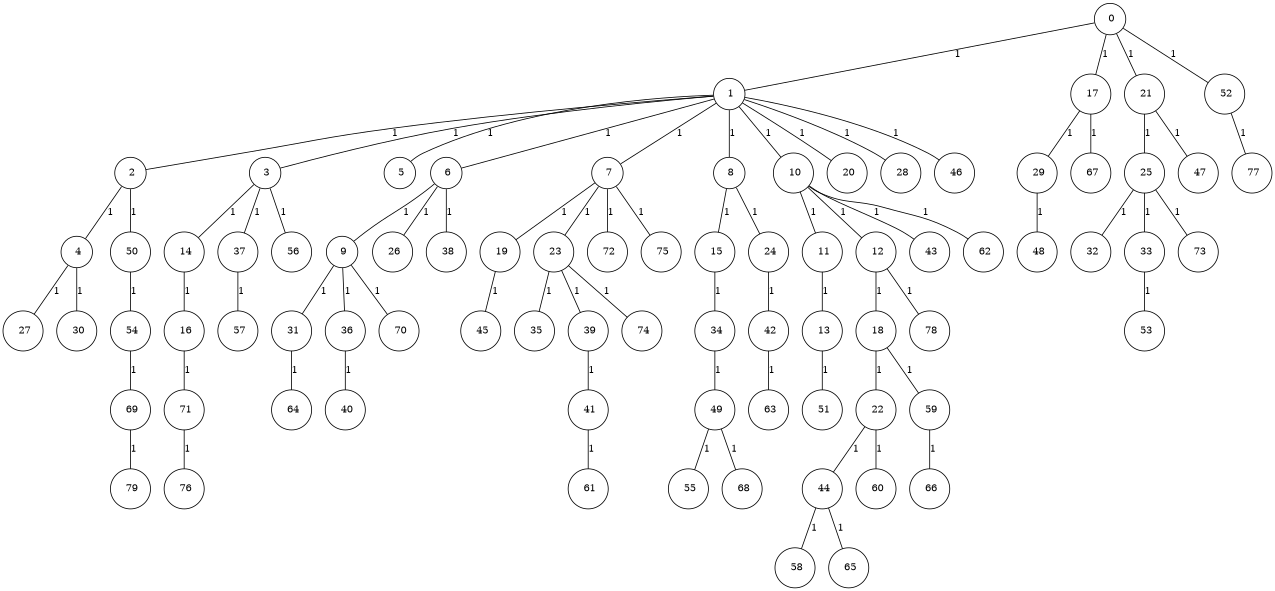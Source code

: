 graph G {
size="8.5,11;"
ratio = "expand;"
fixedsize="true;"
overlap="scale;"
node[shape=circle,width=.12,hight=.12,fontsize=12]
edge[fontsize=12]

0[label=" 0" color=black, pos="0.67094124,0.8527448!"];
1[label=" 1" color=black, pos="0.72960804,2.8974769!"];
2[label=" 2" color=black, pos="2.7526427,2.3824636!"];
3[label=" 3" color=black, pos="1.0812081,2.8579201!"];
4[label=" 4" color=black, pos="1.2959796,1.0080322!"];
5[label=" 5" color=black, pos="1.0456161,1.8451843!"];
6[label=" 6" color=black, pos="0.1766963,0.61561342!"];
7[label=" 7" color=black, pos="2.6106946,0.76281825!"];
8[label=" 8" color=black, pos="1.8460864,1.0583354!"];
9[label=" 9" color=black, pos="1.7545497,2.1473886!"];
10[label=" 10" color=black, pos="1.1861307,0.8949443!"];
11[label=" 11" color=black, pos="0.94336665,1.778467!"];
12[label=" 12" color=black, pos="2.6538622,1.4068208!"];
13[label=" 13" color=black, pos="0.90763413,0.099390967!"];
14[label=" 14" color=black, pos="1.8146862,2.106464!"];
15[label=" 15" color=black, pos="1.4438583,2.7070167!"];
16[label=" 16" color=black, pos="0.48484531,2.8656391!"];
17[label=" 17" color=black, pos="0.72116446,0.74658741!"];
18[label=" 18" color=black, pos="0.54287987,2.174634!"];
19[label=" 19" color=black, pos="1.3943961,2.7255928!"];
20[label=" 20" color=black, pos="1.7396001,2.7477365!"];
21[label=" 21" color=black, pos="1.3844187,2.7315647!"];
22[label=" 22" color=black, pos="2.5621319,0.62448577!"];
23[label=" 23" color=black, pos="1.707311,2.2959348!"];
24[label=" 24" color=black, pos="1.0968545,1.4315513!"];
25[label=" 25" color=black, pos="1.1746015,2.7253142!"];
26[label=" 26" color=black, pos="0.81967041,1.2037279!"];
27[label=" 27" color=black, pos="0.85304924,1.2623247!"];
28[label=" 28" color=black, pos="2.0617342,0.23988365!"];
29[label=" 29" color=black, pos="0.85718873,2.6452579!"];
30[label=" 30" color=black, pos="1.8094771,0.42531076!"];
31[label=" 31" color=black, pos="2.6012461,1.7089444!"];
32[label=" 32" color=black, pos="0.88281946,2.5161196!"];
33[label=" 33" color=black, pos="0.31863437,1.7749024!"];
34[label=" 34" color=black, pos="1.141382,1.3523713!"];
35[label=" 35" color=black, pos="0.90795099,1.5870806!"];
36[label=" 36" color=black, pos="2.6247572,1.4158382!"];
37[label=" 37" color=black, pos="2.7984126,2.9012666!"];
38[label=" 38" color=black, pos="1.3308396,2.1246778!"];
39[label=" 39" color=black, pos="1.0478229,2.6301863!"];
40[label=" 40" color=black, pos="2.9741178,0.98806334!"];
41[label=" 41" color=black, pos="2.3877396,1.431057!"];
42[label=" 42" color=black, pos="2.741596,2.5235528!"];
43[label=" 43" color=black, pos="1.3981242,1.6192323!"];
44[label=" 44" color=black, pos="2.9375977,2.5048274!"];
45[label=" 45" color=black, pos="0.096166431,2.3439!"];
46[label=" 46" color=black, pos="0.73267123,1.3590917!"];
47[label=" 47" color=black, pos="1.3021999,1.7111365!"];
48[label=" 48" color=black, pos="1.1355839,1.5690698!"];
49[label=" 49" color=black, pos="2.4621656,1.052445!"];
50[label=" 50" color=black, pos="0.78355499,2.8533086!"];
51[label=" 51" color=black, pos="2.6866312,0.20456057!"];
52[label=" 52" color=black, pos="2.5076113,0.36023918!"];
53[label=" 53" color=black, pos="2.1154818,0.030783823!"];
54[label=" 54" color=black, pos="2.1727169,0.62864718!"];
55[label=" 55" color=black, pos="1.3791536,0.7512344!"];
56[label=" 56" color=black, pos="2.0389835,2.0380609!"];
57[label=" 57" color=black, pos="2.320431,0.70491063!"];
58[label=" 58" color=black, pos="1.6665038,1.2856652!"];
59[label=" 59" color=black, pos="0.030760182,0.97736391!"];
60[label=" 60" color=black, pos="2.1996137,1.1421493!"];
61[label=" 61" color=black, pos="1.0417422,1.1632486!"];
62[label=" 62" color=black, pos="1.5628087,2.6893758!"];
63[label=" 63" color=black, pos="1.1316794,2.4566997!"];
64[label=" 64" color=black, pos="2.7609145,2.6718119!"];
65[label=" 65" color=black, pos="0.58526648,1.1853315!"];
66[label=" 66" color=black, pos="2.9349418,0.60490524!"];
67[label=" 67" color=black, pos="2.9612224,0.50407353!"];
68[label=" 68" color=black, pos="0.91987224,2.4759316!"];
69[label=" 69" color=black, pos="1.8191559,1.1760736!"];
70[label=" 70" color=black, pos="2.4310759,2.3239268!"];
71[label=" 71" color=black, pos="2.3060596,0.73341823!"];
72[label=" 72" color=black, pos="0.27538707,1.1483196!"];
73[label=" 73" color=black, pos="2.7819527,0.11242379!"];
74[label=" 74" color=black, pos="0.80464774,1.6825966!"];
75[label=" 75" color=black, pos="1.2995982,1.9267062!"];
76[label=" 76" color=black, pos="2.8328929,2.1810849!"];
77[label=" 77" color=black, pos="2.041818,2.0340134!"];
78[label=" 78" color=black, pos="2.2226078,1.0356493!"];
79[label=" 79" color=black, pos="0.13856673,2.5956416!"];
0--1[label="1"]
0--17[label="1"]
0--21[label="1"]
0--52[label="1"]
1--2[label="1"]
1--3[label="1"]
1--5[label="1"]
1--6[label="1"]
1--7[label="1"]
1--8[label="1"]
1--10[label="1"]
1--20[label="1"]
1--28[label="1"]
1--46[label="1"]
2--4[label="1"]
2--50[label="1"]
3--14[label="1"]
3--37[label="1"]
3--56[label="1"]
4--27[label="1"]
4--30[label="1"]
6--9[label="1"]
6--26[label="1"]
6--38[label="1"]
7--19[label="1"]
7--23[label="1"]
7--72[label="1"]
7--75[label="1"]
8--15[label="1"]
8--24[label="1"]
9--31[label="1"]
9--36[label="1"]
9--70[label="1"]
10--11[label="1"]
10--12[label="1"]
10--43[label="1"]
10--62[label="1"]
11--13[label="1"]
12--18[label="1"]
12--78[label="1"]
13--51[label="1"]
14--16[label="1"]
15--34[label="1"]
16--71[label="1"]
17--29[label="1"]
17--67[label="1"]
18--22[label="1"]
18--59[label="1"]
19--45[label="1"]
21--25[label="1"]
21--47[label="1"]
22--44[label="1"]
22--60[label="1"]
23--35[label="1"]
23--39[label="1"]
23--74[label="1"]
24--42[label="1"]
25--32[label="1"]
25--33[label="1"]
25--73[label="1"]
29--48[label="1"]
31--64[label="1"]
33--53[label="1"]
34--49[label="1"]
36--40[label="1"]
37--57[label="1"]
39--41[label="1"]
41--61[label="1"]
42--63[label="1"]
44--58[label="1"]
44--65[label="1"]
49--55[label="1"]
49--68[label="1"]
50--54[label="1"]
52--77[label="1"]
54--69[label="1"]
59--66[label="1"]
69--79[label="1"]
71--76[label="1"]

}
